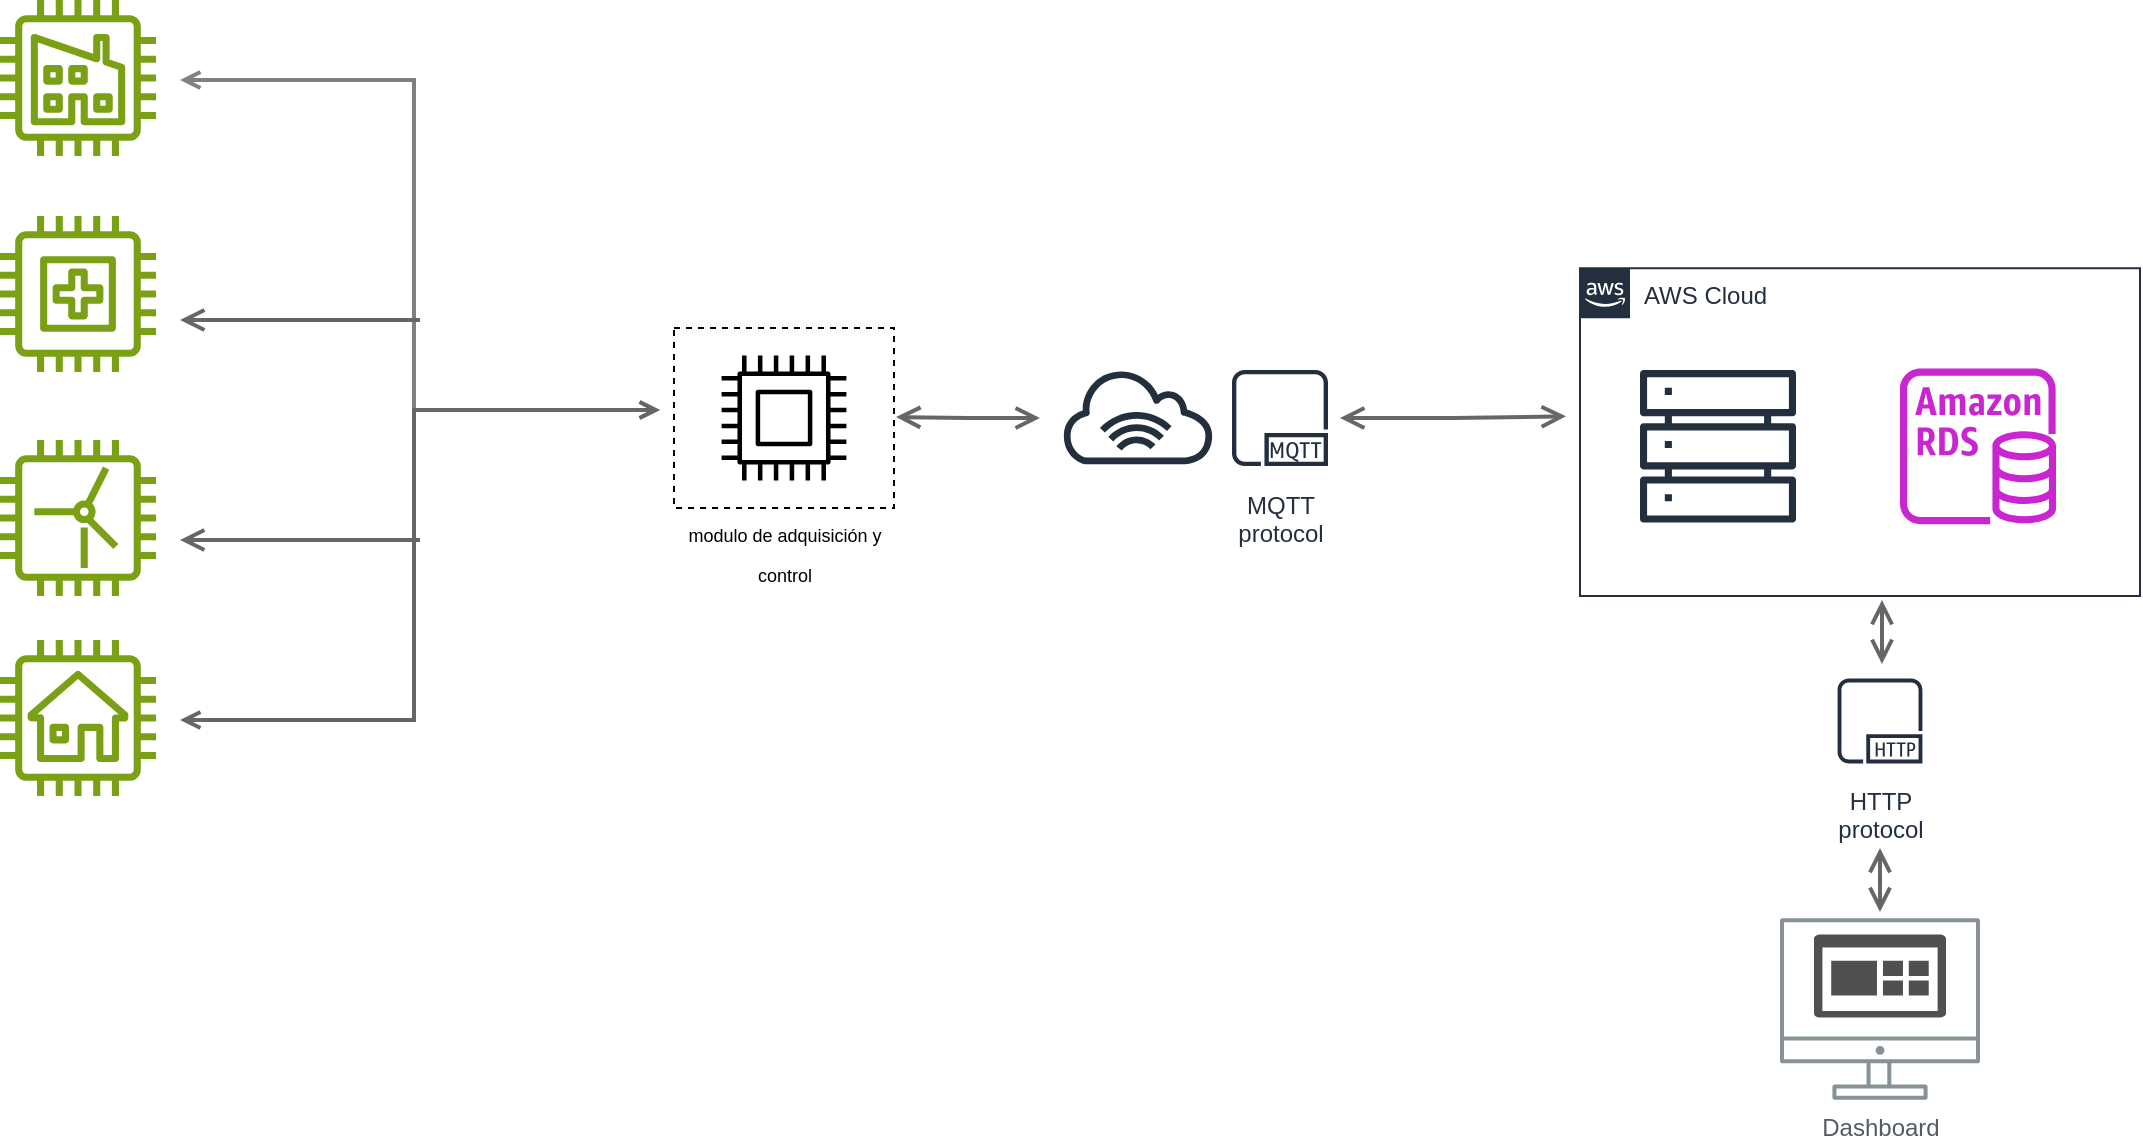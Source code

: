 <mxfile version="24.7.7">
  <diagram id="Ht1M8jgEwFfnCIfOTk4-" name="Page-1">
    <mxGraphModel dx="1468" dy="1692" grid="1" gridSize="10" guides="1" tooltips="1" connect="1" arrows="1" fold="1" page="1" pageScale="1" pageWidth="1169" pageHeight="827" math="0" shadow="0">
      <root>
        <mxCell id="0" />
        <mxCell id="1" parent="0" />
        <mxCell id="UEzPUAAOIrF-is8g5C7q-164" style="edgeStyle=orthogonalEdgeStyle;rounded=0;orthogonalLoop=1;jettySize=auto;html=1;startArrow=open;startFill=0;endArrow=open;endFill=0;strokeColor=#808080;strokeWidth=2;" parent="1" edge="1">
          <mxGeometry relative="1" as="geometry">
            <Array as="points">
              <mxPoint x="237" y="-690" />
              <mxPoint x="237" y="-525" />
            </Array>
            <mxPoint x="120" y="-690" as="sourcePoint" />
            <mxPoint x="360" y="-525" as="targetPoint" />
          </mxGeometry>
        </mxCell>
        <mxCell id="UEzPUAAOIrF-is8g5C7q-165" style="edgeStyle=orthogonalEdgeStyle;rounded=0;orthogonalLoop=1;jettySize=auto;html=1;startArrow=open;startFill=0;endArrow=open;endFill=0;strokeColor=#666666;strokeWidth=2;fillColor=#f5f5f5;" parent="1" edge="1">
          <mxGeometry relative="1" as="geometry">
            <Array as="points">
              <mxPoint x="120" y="-370" />
              <mxPoint x="237" y="-370" />
              <mxPoint x="237" y="-525" />
            </Array>
            <mxPoint x="120" y="-370" as="sourcePoint" />
            <mxPoint x="360" y="-525" as="targetPoint" />
          </mxGeometry>
        </mxCell>
        <mxCell id="UEzPUAAOIrF-is8g5C7q-154" value="AWS Cloud" style="points=[[0,0],[0.25,0],[0.5,0],[0.75,0],[1,0],[1,0.25],[1,0.5],[1,0.75],[1,1],[0.75,1],[0.5,1],[0.25,1],[0,1],[0,0.75],[0,0.5],[0,0.25]];outlineConnect=0;gradientColor=none;html=1;whiteSpace=wrap;fontSize=12;fontStyle=0;shape=mxgraph.aws4.group;grIcon=mxgraph.aws4.group_aws_cloud_alt;strokeColor=#232F3E;fillColor=none;verticalAlign=top;align=left;spacingLeft=30;fontColor=#232F3E;dashed=0;labelBackgroundColor=#ffffff;container=1;pointerEvents=0;collapsible=0;recursiveResize=0;" parent="1" vertex="1">
          <mxGeometry x="820" y="-595.83" width="280" height="163.83" as="geometry" />
        </mxCell>
        <mxCell id="Ff7fLQkUT2agd0PjBhRr-4" value="" style="sketch=0;outlineConnect=0;fontColor=#232F3E;gradientColor=none;fillColor=#232F3D;strokeColor=none;dashed=0;verticalLabelPosition=bottom;verticalAlign=top;align=center;html=1;fontSize=12;fontStyle=0;aspect=fixed;pointerEvents=1;shape=mxgraph.aws4.servers;" vertex="1" parent="UEzPUAAOIrF-is8g5C7q-154">
          <mxGeometry x="30" y="50" width="78" height="78" as="geometry" />
        </mxCell>
        <mxCell id="Ff7fLQkUT2agd0PjBhRr-19" value="" style="sketch=0;outlineConnect=0;fontColor=#232F3E;gradientColor=none;fillColor=#C925D1;strokeColor=none;dashed=0;verticalLabelPosition=bottom;verticalAlign=top;align=center;html=1;fontSize=12;fontStyle=0;aspect=fixed;pointerEvents=1;shape=mxgraph.aws4.rds_instance;" vertex="1" parent="UEzPUAAOIrF-is8g5C7q-154">
          <mxGeometry x="160" y="50" width="78" height="78" as="geometry" />
        </mxCell>
        <mxCell id="UEzPUAAOIrF-is8g5C7q-155" value="" style="rounded=0;whiteSpace=wrap;html=1;dashed=1;labelBackgroundColor=#ffffff;fillColor=none;gradientColor=none;container=1;pointerEvents=0;collapsible=0;recursiveResize=0;" parent="1" vertex="1">
          <mxGeometry x="367" y="-566" width="110" height="90" as="geometry" />
        </mxCell>
        <mxCell id="Ff7fLQkUT2agd0PjBhRr-6" value="" style="sketch=0;outlineConnect=0;fontColor=#232F3E;gradientColor=none;fillColor=#232F3D;strokeColor=none;dashed=0;verticalLabelPosition=bottom;verticalAlign=top;align=center;html=1;fontSize=12;fontStyle=0;aspect=fixed;pointerEvents=1;shape=mxgraph.aws4.internet_alt1;" vertex="1" parent="1">
          <mxGeometry x="560" y="-545.83" width="78" height="48" as="geometry" />
        </mxCell>
        <mxCell id="Ff7fLQkUT2agd0PjBhRr-9" value="" style="sketch=0;points=[[0,0,0],[0.25,0,0],[0.5,0,0],[0.75,0,0],[1,0,0],[0,1,0],[0.25,1,0],[0.5,1,0],[0.75,1,0],[1,1,0],[0,0.25,0],[0,0.5,0],[0,0.75,0],[1,0.25,0],[1,0.5,0],[1,0.75,0]];outlineConnect=0;dashed=0;verticalLabelPosition=bottom;verticalAlign=top;align=center;html=1;fontSize=12;fontStyle=0;aspect=fixed;shape=mxgraph.aws4.resourceIcon;resIcon=mxgraph.aws4.compute;" vertex="1" parent="1">
          <mxGeometry x="383" y="-560" width="78" height="78" as="geometry" />
        </mxCell>
        <mxCell id="Ff7fLQkUT2agd0PjBhRr-12" value="" style="sketch=0;outlineConnect=0;fontColor=#232F3E;gradientColor=none;fillColor=#7AA116;strokeColor=none;dashed=0;verticalLabelPosition=bottom;verticalAlign=top;align=center;html=1;fontSize=12;fontStyle=0;aspect=fixed;pointerEvents=1;shape=mxgraph.aws4.factory;" vertex="1" parent="1">
          <mxGeometry x="30" y="-730" width="78" height="78" as="geometry" />
        </mxCell>
        <mxCell id="Ff7fLQkUT2agd0PjBhRr-13" value="" style="sketch=0;outlineConnect=0;fontColor=#232F3E;gradientColor=none;fillColor=#7AA116;strokeColor=none;dashed=0;verticalLabelPosition=bottom;verticalAlign=top;align=center;html=1;fontSize=12;fontStyle=0;aspect=fixed;pointerEvents=1;shape=mxgraph.aws4.house;" vertex="1" parent="1">
          <mxGeometry x="30" y="-410" width="78" height="78" as="geometry" />
        </mxCell>
        <mxCell id="Ff7fLQkUT2agd0PjBhRr-14" value="" style="sketch=0;outlineConnect=0;fontColor=#232F3E;gradientColor=none;fillColor=#7AA116;strokeColor=none;dashed=0;verticalLabelPosition=bottom;verticalAlign=top;align=center;html=1;fontSize=12;fontStyle=0;aspect=fixed;pointerEvents=1;shape=mxgraph.aws4.medical_emergency;" vertex="1" parent="1">
          <mxGeometry x="30" y="-622" width="78" height="78" as="geometry" />
        </mxCell>
        <mxCell id="Ff7fLQkUT2agd0PjBhRr-15" value="" style="sketch=0;outlineConnect=0;fontColor=#232F3E;gradientColor=none;fillColor=#7AA116;strokeColor=none;dashed=0;verticalLabelPosition=bottom;verticalAlign=top;align=center;html=1;fontSize=12;fontStyle=0;aspect=fixed;pointerEvents=1;shape=mxgraph.aws4.windfarm;" vertex="1" parent="1">
          <mxGeometry x="30" y="-510" width="78" height="78" as="geometry" />
        </mxCell>
        <mxCell id="Ff7fLQkUT2agd0PjBhRr-16" value="" style="endArrow=none;html=1;rounded=0;fontSize=12;startSize=8;endSize=8;strokeColor=#666666;startArrow=open;startFill=0;strokeWidth=2;edgeStyle=orthogonalEdgeStyle;" edge="1" parent="1">
          <mxGeometry width="50" height="50" relative="1" as="geometry">
            <mxPoint x="120" y="-570" as="sourcePoint" />
            <mxPoint x="240" y="-570" as="targetPoint" />
          </mxGeometry>
        </mxCell>
        <mxCell id="Ff7fLQkUT2agd0PjBhRr-17" value="" style="endArrow=none;html=1;rounded=0;fontSize=12;startSize=8;endSize=8;strokeColor=#666666;startArrow=open;startFill=0;strokeWidth=2;edgeStyle=orthogonalEdgeStyle;" edge="1" parent="1">
          <mxGeometry width="50" height="50" relative="1" as="geometry">
            <mxPoint x="120" y="-460" as="sourcePoint" />
            <mxPoint x="240" y="-460" as="targetPoint" />
          </mxGeometry>
        </mxCell>
        <mxCell id="Ff7fLQkUT2agd0PjBhRr-18" style="edgeStyle=none;curved=1;rounded=0;orthogonalLoop=1;jettySize=auto;html=1;exitX=0;exitY=1;exitDx=0;exitDy=0;fontSize=12;startSize=8;endSize=8;" edge="1" parent="1" source="UEzPUAAOIrF-is8g5C7q-154" target="UEzPUAAOIrF-is8g5C7q-154">
          <mxGeometry relative="1" as="geometry" />
        </mxCell>
        <mxCell id="Ff7fLQkUT2agd0PjBhRr-21" value="MQTT&#xa;protocol" style="sketch=0;outlineConnect=0;fontColor=#232F3E;gradientColor=none;strokeColor=#232F3E;fillColor=#ffffff;dashed=0;verticalLabelPosition=bottom;verticalAlign=top;align=center;html=1;fontSize=12;fontStyle=0;aspect=fixed;shape=mxgraph.aws4.resourceIcon;resIcon=mxgraph.aws4.mqtt_protocol;" vertex="1" parent="1">
          <mxGeometry x="640" y="-551" width="60" height="60" as="geometry" />
        </mxCell>
        <mxCell id="Ff7fLQkUT2agd0PjBhRr-22" value="Dashboard" style="sketch=0;outlineConnect=0;gradientColor=none;fontColor=#545B64;strokeColor=none;fillColor=#879196;dashed=0;verticalLabelPosition=bottom;verticalAlign=top;align=center;html=1;fontSize=12;fontStyle=0;aspect=fixed;shape=mxgraph.aws4.illustration_desktop;pointerEvents=1" vertex="1" parent="1">
          <mxGeometry x="920" y="-271" width="100" height="91" as="geometry" />
        </mxCell>
        <mxCell id="Ff7fLQkUT2agd0PjBhRr-23" value="" style="sketch=0;pointerEvents=1;shadow=0;dashed=0;html=1;strokeColor=none;labelPosition=center;verticalLabelPosition=bottom;verticalAlign=top;align=center;fillColor=#505050;shape=mxgraph.mscae.oms.dashboard" vertex="1" parent="1">
          <mxGeometry x="937" y="-262.75" width="66" height="41.5" as="geometry" />
        </mxCell>
        <mxCell id="Ff7fLQkUT2agd0PjBhRr-27" value="&lt;font style=&quot;font-size: 9px;&quot;&gt;modulo de adquisición y control&lt;/font&gt;" style="text;strokeColor=none;fillColor=none;html=1;align=center;verticalAlign=middle;whiteSpace=wrap;rounded=0;fontSize=16;" vertex="1" parent="1">
          <mxGeometry x="367" y="-470" width="111" height="30" as="geometry" />
        </mxCell>
        <mxCell id="Ff7fLQkUT2agd0PjBhRr-30" value="" style="edgeStyle=orthogonalEdgeStyle;orthogonalLoop=1;jettySize=auto;html=1;endArrow=open;startArrow=open;endSize=8;startSize=8;rounded=0;fontSize=12;strokeColor=#666666;startFill=0;endFill=0;strokeWidth=2;" edge="1" parent="1">
          <mxGeometry width="140" relative="1" as="geometry">
            <mxPoint x="970" y="-306" as="sourcePoint" />
            <mxPoint x="970" y="-273.937" as="targetPoint" />
          </mxGeometry>
        </mxCell>
        <mxCell id="Ff7fLQkUT2agd0PjBhRr-31" value="" style="edgeStyle=orthogonalEdgeStyle;orthogonalLoop=1;jettySize=auto;html=1;endArrow=open;startArrow=open;endSize=8;startSize=8;rounded=0;fontSize=12;strokeColor=#666666;startFill=0;endFill=0;strokeWidth=2;" edge="1" parent="1">
          <mxGeometry width="140" relative="1" as="geometry">
            <mxPoint x="971" y="-430" as="sourcePoint" />
            <mxPoint x="971" y="-397.937" as="targetPoint" />
          </mxGeometry>
        </mxCell>
        <mxCell id="Ff7fLQkUT2agd0PjBhRr-34" value="" style="edgeStyle=orthogonalEdgeStyle;orthogonalLoop=1;jettySize=auto;html=1;endArrow=open;startArrow=open;endSize=8;startSize=8;rounded=0;fontSize=12;startFill=0;endFill=0;strokeColor=#666666;strokeWidth=2;" edge="1" parent="1">
          <mxGeometry width="140" relative="1" as="geometry">
            <mxPoint x="478" y="-521.48" as="sourcePoint" />
            <mxPoint x="550" y="-521" as="targetPoint" />
          </mxGeometry>
        </mxCell>
        <mxCell id="Ff7fLQkUT2agd0PjBhRr-35" value="" style="edgeStyle=orthogonalEdgeStyle;orthogonalLoop=1;jettySize=auto;html=1;endArrow=open;startArrow=open;endSize=8;startSize=8;rounded=0;fontSize=12;strokeColor=#666666;startFill=0;endFill=0;strokeWidth=2;" edge="1" parent="1" source="Ff7fLQkUT2agd0PjBhRr-21">
          <mxGeometry width="140" relative="1" as="geometry">
            <mxPoint x="730" y="-522" as="sourcePoint" />
            <mxPoint x="813" y="-521.83" as="targetPoint" />
          </mxGeometry>
        </mxCell>
        <mxCell id="Ff7fLQkUT2agd0PjBhRr-36" value="HTTP&#xa;protocol" style="sketch=0;outlineConnect=0;fontColor=#232F3E;gradientColor=none;strokeColor=#232F3E;fillColor=#ffffff;dashed=0;verticalLabelPosition=bottom;verticalAlign=top;align=center;html=1;fontSize=12;fontStyle=0;aspect=fixed;shape=mxgraph.aws4.resourceIcon;resIcon=mxgraph.aws4.http_protocol;" vertex="1" parent="1">
          <mxGeometry x="943.5" y="-396" width="53" height="53" as="geometry" />
        </mxCell>
        <mxCell id="Ff7fLQkUT2agd0PjBhRr-38" style="edgeStyle=none;curved=1;rounded=0;orthogonalLoop=1;jettySize=auto;html=1;exitX=0;exitY=1;exitDx=0;exitDy=0;fontSize=12;startSize=8;endSize=8;" edge="1" parent="1" source="UEzPUAAOIrF-is8g5C7q-154" target="UEzPUAAOIrF-is8g5C7q-154">
          <mxGeometry relative="1" as="geometry" />
        </mxCell>
      </root>
    </mxGraphModel>
  </diagram>
</mxfile>
